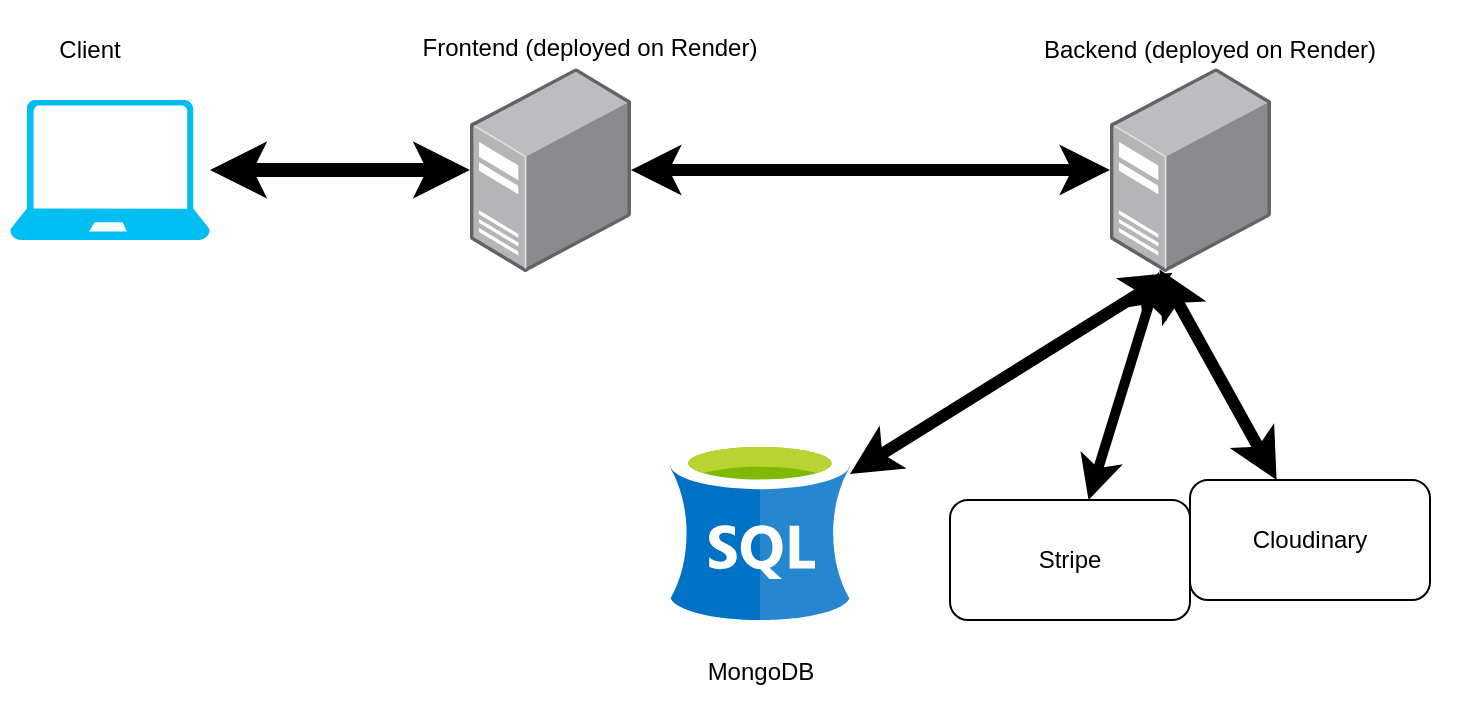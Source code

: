 <mxfile version="24.0.7" type="device">
  <diagram name="Page-1" id="w1Hwar8Bl4cmQcR2Ohpn">
    <mxGraphModel dx="844" dy="619" grid="1" gridSize="10" guides="1" tooltips="1" connect="1" arrows="1" fold="1" page="1" pageScale="1" pageWidth="850" pageHeight="1100" math="0" shadow="0">
      <root>
        <mxCell id="0" />
        <mxCell id="1" parent="0" />
        <mxCell id="lmC08MCL2X6EgSpipqs9-3" value="" style="edgeStyle=orthogonalEdgeStyle;rounded=0;orthogonalLoop=1;jettySize=auto;html=1;strokeWidth=7;curved=0;startArrow=classic;startFill=1;" edge="1" parent="1" source="lmC08MCL2X6EgSpipqs9-1" target="lmC08MCL2X6EgSpipqs9-2">
          <mxGeometry relative="1" as="geometry" />
        </mxCell>
        <mxCell id="lmC08MCL2X6EgSpipqs9-1" value="" style="verticalLabelPosition=bottom;html=1;verticalAlign=top;align=center;strokeColor=none;fillColor=#00BEF2;shape=mxgraph.azure.laptop;pointerEvents=1;" vertex="1" parent="1">
          <mxGeometry x="70" y="170" width="100" height="70" as="geometry" />
        </mxCell>
        <mxCell id="lmC08MCL2X6EgSpipqs9-5" value="" style="edgeStyle=orthogonalEdgeStyle;rounded=0;orthogonalLoop=1;jettySize=auto;html=1;strokeWidth=6;startArrow=classic;startFill=1;" edge="1" parent="1" source="lmC08MCL2X6EgSpipqs9-2" target="lmC08MCL2X6EgSpipqs9-4">
          <mxGeometry relative="1" as="geometry" />
        </mxCell>
        <mxCell id="lmC08MCL2X6EgSpipqs9-2" value="" style="image;points=[];aspect=fixed;html=1;align=center;shadow=0;dashed=0;image=img/lib/allied_telesis/computer_and_terminals/Server_Desktop.svg;" vertex="1" parent="1">
          <mxGeometry x="300" y="154" width="80.47" height="102" as="geometry" />
        </mxCell>
        <mxCell id="lmC08MCL2X6EgSpipqs9-13" style="rounded=0;orthogonalLoop=1;jettySize=auto;html=1;strokeWidth=5;startArrow=classic;startFill=1;" edge="1" parent="1" source="lmC08MCL2X6EgSpipqs9-4" target="lmC08MCL2X6EgSpipqs9-11">
          <mxGeometry relative="1" as="geometry" />
        </mxCell>
        <mxCell id="lmC08MCL2X6EgSpipqs9-14" style="rounded=0;orthogonalLoop=1;jettySize=auto;html=1;strokeWidth=6;exitX=0.308;exitY=0.988;exitDx=0;exitDy=0;exitPerimeter=0;startArrow=classic;startFill=1;" edge="1" parent="1" source="lmC08MCL2X6EgSpipqs9-4" target="lmC08MCL2X6EgSpipqs9-12">
          <mxGeometry relative="1" as="geometry" />
        </mxCell>
        <mxCell id="lmC08MCL2X6EgSpipqs9-15" style="rounded=0;orthogonalLoop=1;jettySize=auto;html=1;strokeWidth=6;startArrow=classic;startFill=1;exitX=0.388;exitY=1.004;exitDx=0;exitDy=0;exitPerimeter=0;" edge="1" parent="1" source="lmC08MCL2X6EgSpipqs9-4" target="lmC08MCL2X6EgSpipqs9-10">
          <mxGeometry relative="1" as="geometry" />
        </mxCell>
        <mxCell id="lmC08MCL2X6EgSpipqs9-4" value="" style="image;points=[];aspect=fixed;html=1;align=center;shadow=0;dashed=0;image=img/lib/allied_telesis/computer_and_terminals/Server_Desktop.svg;" vertex="1" parent="1">
          <mxGeometry x="620" y="154" width="80.47" height="102" as="geometry" />
        </mxCell>
        <mxCell id="lmC08MCL2X6EgSpipqs9-7" value="Client" style="text;html=1;align=center;verticalAlign=middle;whiteSpace=wrap;rounded=0;" vertex="1" parent="1">
          <mxGeometry x="65" y="120" width="90" height="50" as="geometry" />
        </mxCell>
        <mxCell id="lmC08MCL2X6EgSpipqs9-8" value="Frontend (deployed on Render)" style="text;html=1;align=center;verticalAlign=middle;whiteSpace=wrap;rounded=0;" vertex="1" parent="1">
          <mxGeometry x="230" y="134" width="260" height="20" as="geometry" />
        </mxCell>
        <mxCell id="lmC08MCL2X6EgSpipqs9-9" value="Backend (deployed on Render)" style="text;html=1;align=center;verticalAlign=middle;whiteSpace=wrap;rounded=0;" vertex="1" parent="1">
          <mxGeometry x="540" y="135" width="260" height="20" as="geometry" />
        </mxCell>
        <mxCell id="lmC08MCL2X6EgSpipqs9-10" value="" style="image;sketch=0;aspect=fixed;html=1;points=[];align=center;fontSize=12;image=img/lib/mscae/dep/SQL_Server_Stretch_DB.svg;" vertex="1" parent="1">
          <mxGeometry x="400" y="340" width="90" height="90" as="geometry" />
        </mxCell>
        <mxCell id="lmC08MCL2X6EgSpipqs9-11" value="Stripe" style="rounded=1;whiteSpace=wrap;html=1;" vertex="1" parent="1">
          <mxGeometry x="540" y="370" width="120" height="60" as="geometry" />
        </mxCell>
        <mxCell id="lmC08MCL2X6EgSpipqs9-12" value="Cloudinary" style="rounded=1;whiteSpace=wrap;html=1;" vertex="1" parent="1">
          <mxGeometry x="660" y="360" width="120" height="60" as="geometry" />
        </mxCell>
        <mxCell id="lmC08MCL2X6EgSpipqs9-16" value="MongoDB" style="text;html=1;align=center;verticalAlign=middle;resizable=0;points=[];autosize=1;strokeColor=none;fillColor=none;" vertex="1" parent="1">
          <mxGeometry x="400" y="441" width="90" height="30" as="geometry" />
        </mxCell>
      </root>
    </mxGraphModel>
  </diagram>
</mxfile>
